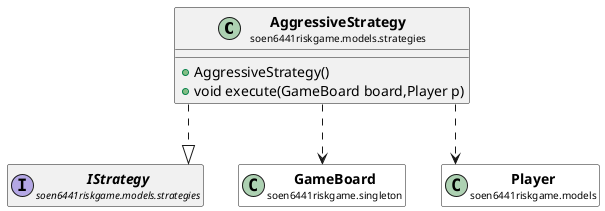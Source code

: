 @startuml

skinparam svgLinkTarget _parent
skinparam linetype ortho
set namespaceSeparator none
class "<b><size:14>AggressiveStrategy</b>\n<size:10>soen6441riskgame.models.strategies" as soen6441riskgame.models.strategies.AggressiveStrategy  [[../../../soen6441riskgame/models/strategies/AggressiveStrategy.html{soen6441riskgame.models.strategies.AggressiveStrategy}]] {
+AggressiveStrategy()
+void execute(GameBoard board,Player p)
}


interface "<b><size:14>IStrategy</b>\n<size:10>soen6441riskgame.models.strategies" as soen6441riskgame.models.strategies.IStrategy  [[../../../soen6441riskgame/models/strategies/IStrategy.html{soen6441riskgame.models.strategies.IStrategy}]] {
}

hide soen6441riskgame.models.strategies.IStrategy fields
hide soen6441riskgame.models.strategies.IStrategy methods

soen6441riskgame.models.strategies.AggressiveStrategy ..|> soen6441riskgame.models.strategies.IStrategy

class "<b><size:14>GameBoard</b>\n<size:10>soen6441riskgame.singleton" as soen6441riskgame.singleton.GameBoard  [[../../../soen6441riskgame/singleton/GameBoard.html{soen6441riskgame.singleton.GameBoard}]] #white {
}

hide soen6441riskgame.singleton.GameBoard fields
hide soen6441riskgame.singleton.GameBoard methods

soen6441riskgame.models.strategies.AggressiveStrategy ..> soen6441riskgame.singleton.GameBoard

class "<b><size:14>Player</b>\n<size:10>soen6441riskgame.models" as soen6441riskgame.models.Player  [[../../../soen6441riskgame/models/Player.html{soen6441riskgame.models.Player}]] #white {
}

hide soen6441riskgame.models.Player fields
hide soen6441riskgame.models.Player methods

soen6441riskgame.models.strategies.AggressiveStrategy ..> soen6441riskgame.models.Player


@enduml
